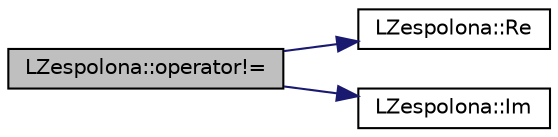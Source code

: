 digraph "LZespolona::operator!="
{
  edge [fontname="Helvetica",fontsize="10",labelfontname="Helvetica",labelfontsize="10"];
  node [fontname="Helvetica",fontsize="10",shape=record];
  rankdir="LR";
  Node1 [label="LZespolona::operator!=",height=0.2,width=0.4,color="black", fillcolor="grey75", style="filled" fontcolor="black"];
  Node1 -> Node2 [color="midnightblue",fontsize="10",style="solid",fontname="Helvetica"];
  Node2 [label="LZespolona::Re",height=0.2,width=0.4,color="black", fillcolor="white", style="filled",URL="$class_l_zespolona.html#a06ce2b4a22c1ca3f8d97e41b602f078e",tooltip="Możemy pobrać dane o części rzeczywistej. "];
  Node1 -> Node3 [color="midnightblue",fontsize="10",style="solid",fontname="Helvetica"];
  Node3 [label="LZespolona::Im",height=0.2,width=0.4,color="black", fillcolor="white", style="filled",URL="$class_l_zespolona.html#ad4057ab72b1471f38df277781baa0752",tooltip="Możemy pobrać dane z części urojonej. "];
}

